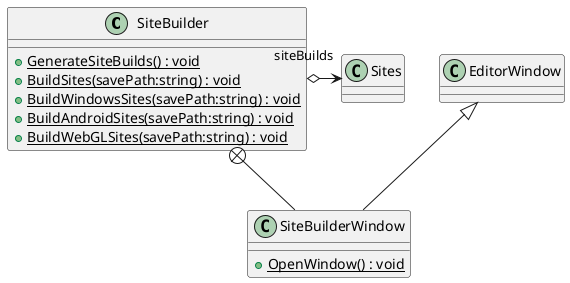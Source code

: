 @startuml
class SiteBuilder {
    + {static} GenerateSiteBuilds() : void
    + {static} BuildSites(savePath:string) : void
    + {static} BuildWindowsSites(savePath:string) : void
    + {static} BuildAndroidSites(savePath:string) : void
    + {static} BuildWebGLSites(savePath:string) : void
}
class SiteBuilderWindow {
    + {static} OpenWindow() : void
}
SiteBuilder o-> "siteBuilds" Sites
SiteBuilder +-- SiteBuilderWindow
EditorWindow <|-- SiteBuilderWindow
@enduml
